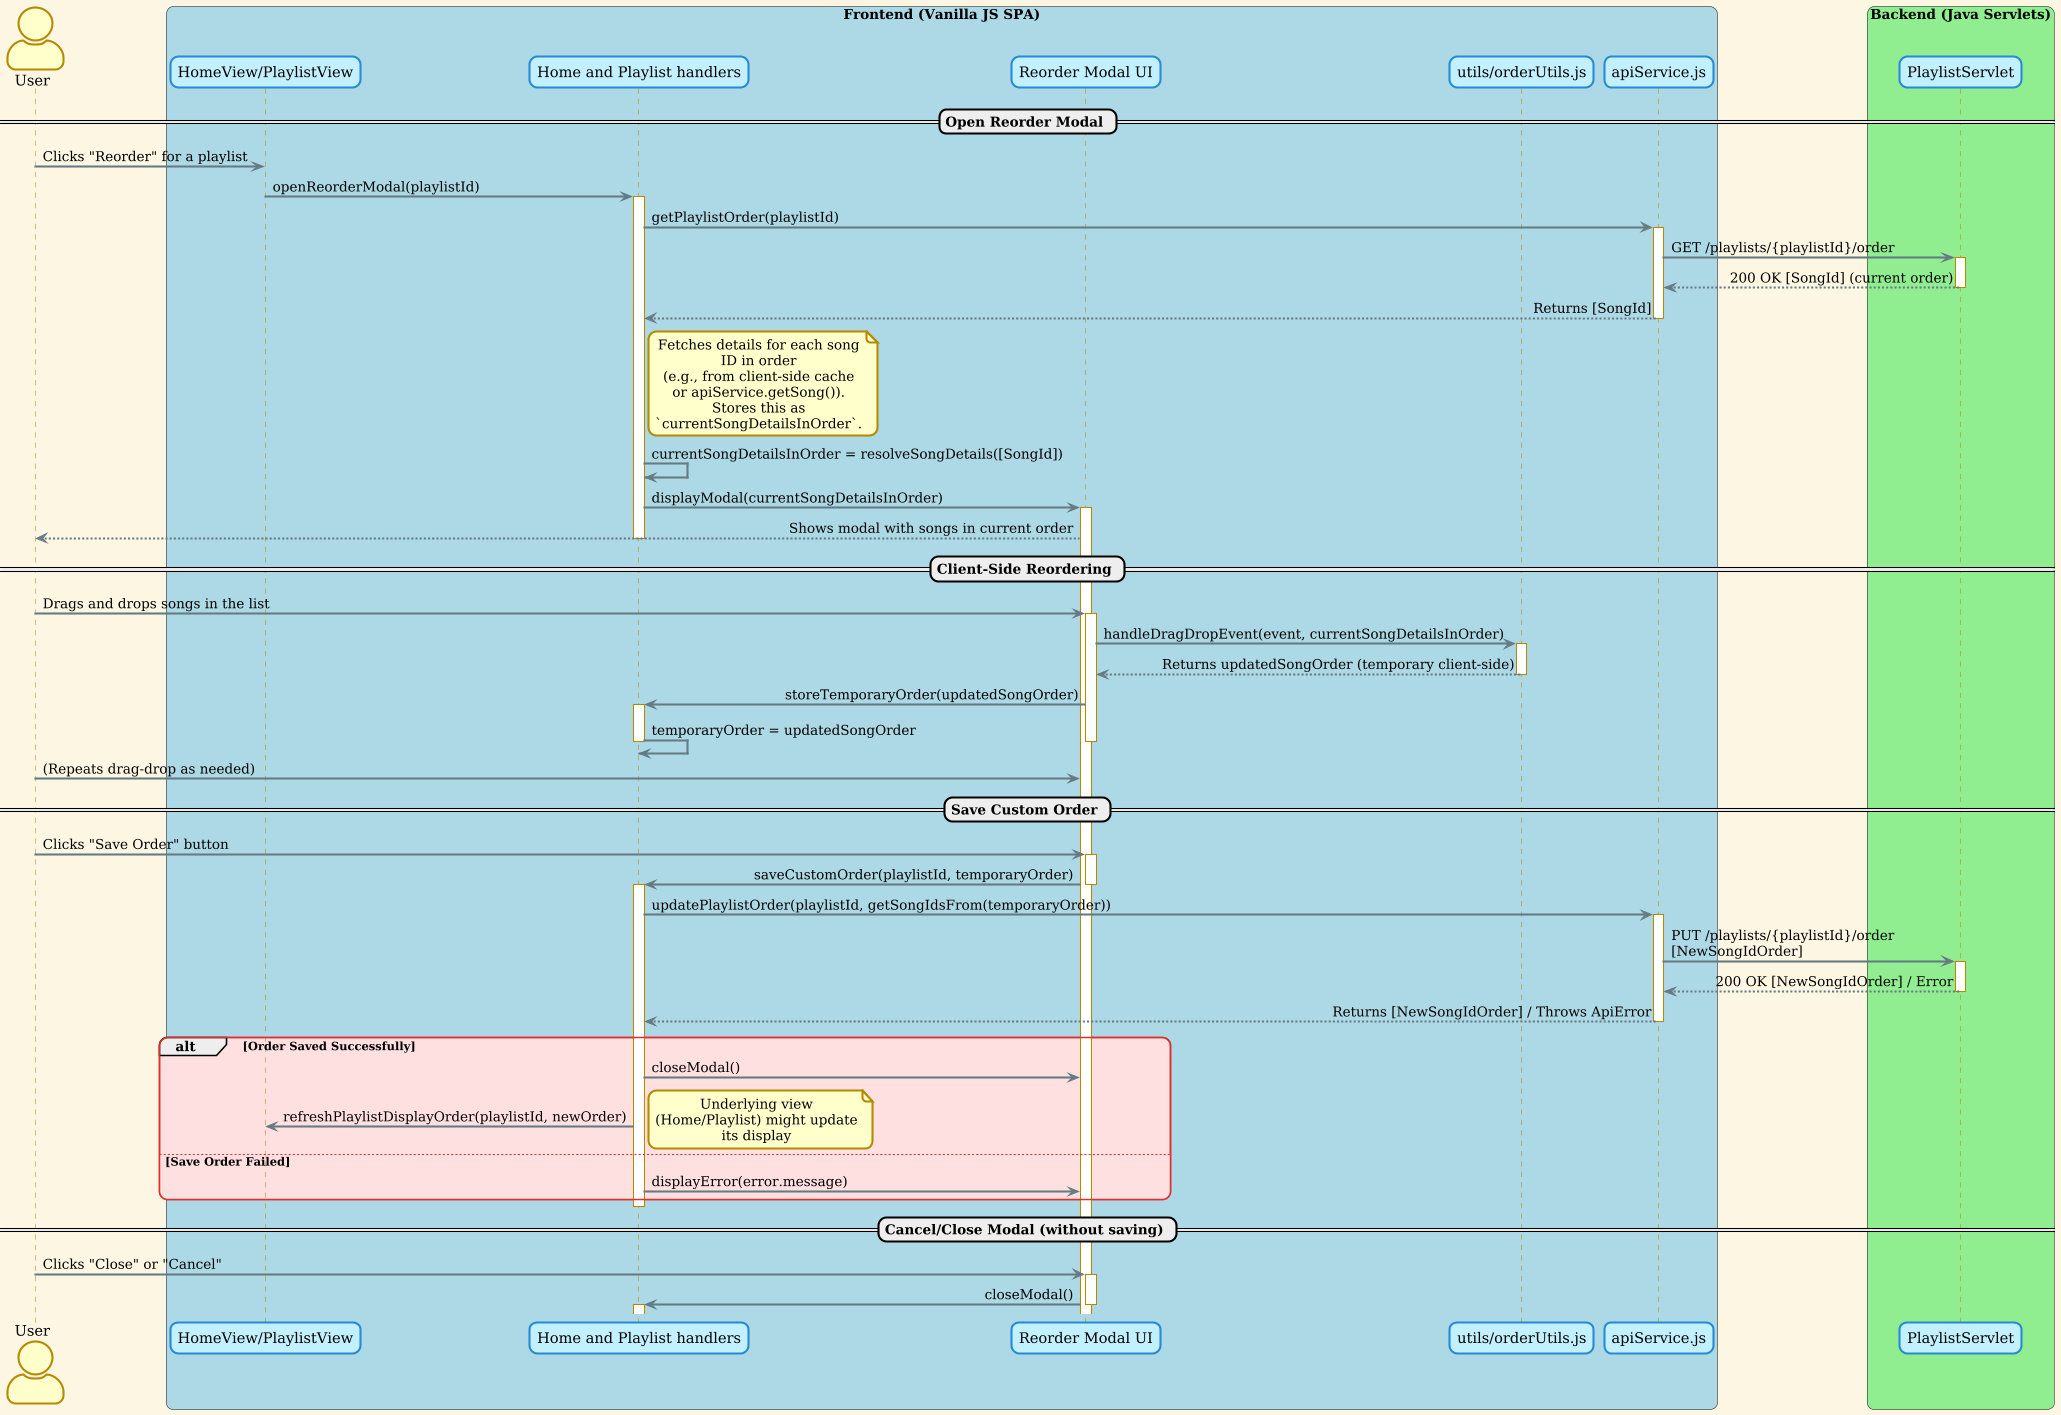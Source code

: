 @startuml
!theme sunlust
actor User

box "Frontend (Vanilla JS SPA)" #LightBlue
  participant "HomeView/PlaylistView" as TriggerView
  participant "Home and Playlist handlers" as ResponsibleHandler
  participant "Reorder Modal UI" as ReorderModal
  participant "utils/orderUtils.js" as OrderUtils
  participant "apiService.js" as ApiService
end box

box "Backend (Java Servlets)" #LightGreen
  participant "PlaylistServlet" as PlaylistServlet
end box

== Open Reorder Modal ==
User -> TriggerView : Clicks "Reorder" for a playlist
TriggerView -> ResponsibleHandler : openReorderModal(playlistId)
activate ResponsibleHandler

ResponsibleHandler -> ApiService : getPlaylistOrder(playlistId)
activate ApiService
ApiService -> PlaylistServlet : GET /playlists/{playlistId}/order
activate PlaylistServlet
PlaylistServlet --> ApiService : 200 OK [SongId] (current order)
deactivate PlaylistServlet
ApiService --> ResponsibleHandler : Returns [SongId]
deactivate ApiService

note right ResponsibleHandler
  Fetches details for each song ID in order
  (e.g., from client-side cache or apiService.getSong()).
  Stores this as `currentSongDetailsInOrder`.
end note
ResponsibleHandler -> ResponsibleHandler : currentSongDetailsInOrder = resolveSongDetails([SongId])

ResponsibleHandler -> ReorderModal : displayModal(currentSongDetailsInOrder)
activate ReorderModal
ReorderModal --> User : Shows modal with songs in current order
deactivate ResponsibleHandler


== Client-Side Reordering ==
User -> ReorderModal : Drags and drops songs in the list
activate ReorderModal
ReorderModal -> OrderUtils : handleDragDropEvent(event, currentSongDetailsInOrder)
activate OrderUtils
OrderUtils --> ReorderModal : Returns updatedSongOrder (temporary client-side)
deactivate OrderUtils
ReorderModal -> ResponsibleHandler : storeTemporaryOrder(updatedSongOrder)
activate ResponsibleHandler
ResponsibleHandler -> ResponsibleHandler : temporaryOrder = updatedSongOrder
deactivate ResponsibleHandler
deactivate ReorderModal

User -> ReorderModal : (Repeats drag-drop as needed)

== Save Custom Order ==
User -> ReorderModal : Clicks "Save Order" button
activate ReorderModal
ReorderModal -> ResponsibleHandler : saveCustomOrder(playlistId, temporaryOrder)
deactivate ReorderModal
activate ResponsibleHandler

ResponsibleHandler -> ApiService : updatePlaylistOrder(playlistId, getSongIdsFrom(temporaryOrder))
activate ApiService
ApiService -> PlaylistServlet : PUT /playlists/{playlistId}/order\n[NewSongIdOrder]
activate PlaylistServlet
PlaylistServlet --> ApiService : 200 OK [NewSongIdOrder] / Error
deactivate PlaylistServlet
ApiService --> ResponsibleHandler : Returns [NewSongIdOrder] / Throws ApiError
deactivate ApiService

alt Order Saved Successfully
  ResponsibleHandler -> ReorderModal : closeModal()
  ResponsibleHandler -> TriggerView : refreshPlaylistDisplayOrder(playlistId, newOrder)
  note right: Underlying view (Home/Playlist) might update its display
else Save Order Failed
  ResponsibleHandler -> ReorderModal : displayError(error.message)
end
deactivate ResponsibleHandler


== Cancel/Close Modal (without saving) ==
User -> ReorderModal : Clicks "Close" or "Cancel"
activate ReorderModal
ReorderModal -> ResponsibleHandler : closeModal()
deactivate ReorderModal
activate ResponsibleHandler
deactivate ResponsibleHandler

@enduml
